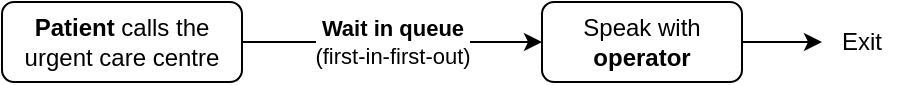 <mxfile version="24.7.17">
  <diagram name="Page-1" id="o6QZ2EAWK0i7Zn1z4f_8">
    <mxGraphModel dx="1513" dy="1180" grid="1" gridSize="10" guides="1" tooltips="1" connect="1" arrows="1" fold="1" page="1" pageScale="1" pageWidth="827" pageHeight="1169" math="0" shadow="0">
      <root>
        <mxCell id="0" />
        <mxCell id="1" parent="0" />
        <mxCell id="e8DhM2t7KkDENQPRrTF5-5" value="&lt;b&gt;Wait in queue&lt;/b&gt;&lt;div&gt;(first-in-first-out)&lt;/div&gt;" style="edgeStyle=orthogonalEdgeStyle;rounded=0;orthogonalLoop=1;jettySize=auto;html=1;exitX=1;exitY=0.5;exitDx=0;exitDy=0;entryX=0;entryY=0.5;entryDx=0;entryDy=0;" edge="1" parent="1" source="e8DhM2t7KkDENQPRrTF5-2" target="e8DhM2t7KkDENQPRrTF5-3">
          <mxGeometry relative="1" as="geometry" />
        </mxCell>
        <mxCell id="e8DhM2t7KkDENQPRrTF5-2" value="&lt;b&gt;Patient &lt;/b&gt;calls the urgent care centre" style="rounded=1;whiteSpace=wrap;html=1;" vertex="1" parent="1">
          <mxGeometry x="40" y="40" width="120" height="40" as="geometry" />
        </mxCell>
        <mxCell id="e8DhM2t7KkDENQPRrTF5-8" style="edgeStyle=orthogonalEdgeStyle;rounded=0;orthogonalLoop=1;jettySize=auto;html=1;exitX=1;exitY=0.5;exitDx=0;exitDy=0;entryX=0;entryY=0.5;entryDx=0;entryDy=0;" edge="1" parent="1" source="e8DhM2t7KkDENQPRrTF5-3" target="e8DhM2t7KkDENQPRrTF5-7">
          <mxGeometry relative="1" as="geometry" />
        </mxCell>
        <mxCell id="e8DhM2t7KkDENQPRrTF5-3" value="Speak with&lt;b&gt; operator&lt;/b&gt;" style="rounded=1;whiteSpace=wrap;html=1;" vertex="1" parent="1">
          <mxGeometry x="310" y="40" width="100" height="40" as="geometry" />
        </mxCell>
        <mxCell id="e8DhM2t7KkDENQPRrTF5-7" value="Exit" style="text;html=1;align=center;verticalAlign=middle;whiteSpace=wrap;rounded=0;" vertex="1" parent="1">
          <mxGeometry x="450" y="45" width="40" height="30" as="geometry" />
        </mxCell>
      </root>
    </mxGraphModel>
  </diagram>
</mxfile>
